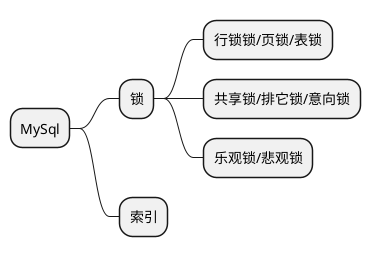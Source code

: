 @startmindmap
'https://plantuml.com/mindmap-diagram

* MySql

** 锁
*** 行锁锁/页锁/表锁
*** 共享锁/排它锁/意向锁
*** 乐观锁/悲观锁
** 索引
@endmindmap
